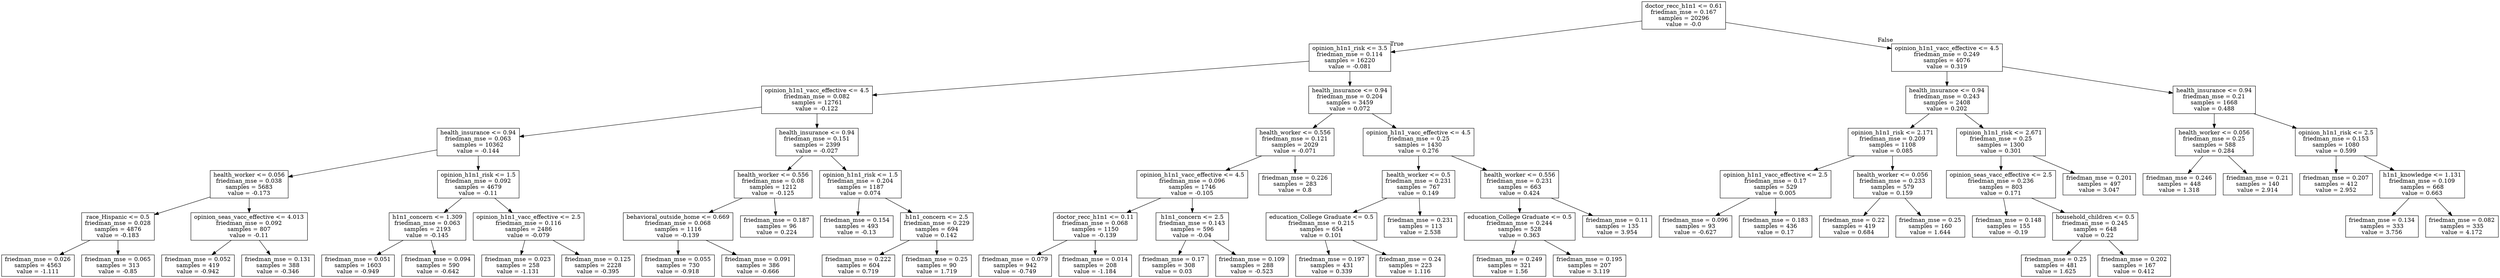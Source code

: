 digraph Tree {
node [shape=box] ;
0 [label="doctor_recc_h1n1 <= 0.61\nfriedman_mse = 0.167\nsamples = 20296\nvalue = -0.0"] ;
1 [label="opinion_h1n1_risk <= 3.5\nfriedman_mse = 0.114\nsamples = 16220\nvalue = -0.081"] ;
0 -> 1 [labeldistance=2.5, labelangle=45, headlabel="True"] ;
3 [label="opinion_h1n1_vacc_effective <= 4.5\nfriedman_mse = 0.082\nsamples = 12761\nvalue = -0.122"] ;
1 -> 3 ;
15 [label="health_insurance <= 0.94\nfriedman_mse = 0.063\nsamples = 10362\nvalue = -0.144"] ;
3 -> 15 ;
23 [label="health_worker <= 0.056\nfriedman_mse = 0.038\nsamples = 5683\nvalue = -0.173"] ;
15 -> 23 ;
47 [label="race_Hispanic <= 0.5\nfriedman_mse = 0.028\nsamples = 4876\nvalue = -0.183"] ;
23 -> 47 ;
71 [label="friedman_mse = 0.026\nsamples = 4563\nvalue = -1.111"] ;
47 -> 71 ;
72 [label="friedman_mse = 0.065\nsamples = 313\nvalue = -0.85"] ;
47 -> 72 ;
48 [label="opinion_seas_vacc_effective <= 4.013\nfriedman_mse = 0.092\nsamples = 807\nvalue = -0.11"] ;
23 -> 48 ;
59 [label="friedman_mse = 0.052\nsamples = 419\nvalue = -0.942"] ;
48 -> 59 ;
60 [label="friedman_mse = 0.131\nsamples = 388\nvalue = -0.346"] ;
48 -> 60 ;
24 [label="opinion_h1n1_risk <= 1.5\nfriedman_mse = 0.092\nsamples = 4679\nvalue = -0.11"] ;
15 -> 24 ;
43 [label="h1n1_concern <= 1.309\nfriedman_mse = 0.063\nsamples = 2193\nvalue = -0.145"] ;
24 -> 43 ;
65 [label="friedman_mse = 0.051\nsamples = 1603\nvalue = -0.949"] ;
43 -> 65 ;
66 [label="friedman_mse = 0.094\nsamples = 590\nvalue = -0.642"] ;
43 -> 66 ;
44 [label="opinion_h1n1_vacc_effective <= 2.5\nfriedman_mse = 0.116\nsamples = 2486\nvalue = -0.079"] ;
24 -> 44 ;
49 [label="friedman_mse = 0.023\nsamples = 258\nvalue = -1.131"] ;
44 -> 49 ;
50 [label="friedman_mse = 0.125\nsamples = 2228\nvalue = -0.395"] ;
44 -> 50 ;
16 [label="health_insurance <= 0.94\nfriedman_mse = 0.151\nsamples = 2399\nvalue = -0.027"] ;
3 -> 16 ;
19 [label="health_worker <= 0.556\nfriedman_mse = 0.08\nsamples = 1212\nvalue = -0.125"] ;
16 -> 19 ;
53 [label="behavioral_outside_home <= 0.669\nfriedman_mse = 0.068\nsamples = 1116\nvalue = -0.139"] ;
19 -> 53 ;
73 [label="friedman_mse = 0.055\nsamples = 730\nvalue = -0.918"] ;
53 -> 73 ;
74 [label="friedman_mse = 0.091\nsamples = 386\nvalue = -0.666"] ;
53 -> 74 ;
54 [label="friedman_mse = 0.187\nsamples = 96\nvalue = 0.224"] ;
19 -> 54 ;
20 [label="opinion_h1n1_risk <= 1.5\nfriedman_mse = 0.204\nsamples = 1187\nvalue = 0.074"] ;
16 -> 20 ;
33 [label="friedman_mse = 0.154\nsamples = 493\nvalue = -0.13"] ;
20 -> 33 ;
34 [label="h1n1_concern <= 2.5\nfriedman_mse = 0.229\nsamples = 694\nvalue = 0.142"] ;
20 -> 34 ;
57 [label="friedman_mse = 0.222\nsamples = 604\nvalue = 0.719"] ;
34 -> 57 ;
58 [label="friedman_mse = 0.25\nsamples = 90\nvalue = 1.719"] ;
34 -> 58 ;
4 [label="health_insurance <= 0.94\nfriedman_mse = 0.204\nsamples = 3459\nvalue = 0.072"] ;
1 -> 4 ;
5 [label="health_worker <= 0.556\nfriedman_mse = 0.121\nsamples = 2029\nvalue = -0.071"] ;
4 -> 5 ;
21 [label="opinion_h1n1_vacc_effective <= 4.5\nfriedman_mse = 0.096\nsamples = 1746\nvalue = -0.105"] ;
5 -> 21 ;
45 [label="doctor_recc_h1n1 <= 0.11\nfriedman_mse = 0.068\nsamples = 1150\nvalue = -0.139"] ;
21 -> 45 ;
67 [label="friedman_mse = 0.079\nsamples = 942\nvalue = -0.749"] ;
45 -> 67 ;
68 [label="friedman_mse = 0.014\nsamples = 208\nvalue = -1.184"] ;
45 -> 68 ;
46 [label="h1n1_concern <= 2.5\nfriedman_mse = 0.143\nsamples = 596\nvalue = -0.04"] ;
21 -> 46 ;
63 [label="friedman_mse = 0.17\nsamples = 308\nvalue = 0.03"] ;
46 -> 63 ;
64 [label="friedman_mse = 0.109\nsamples = 288\nvalue = -0.523"] ;
46 -> 64 ;
22 [label="friedman_mse = 0.226\nsamples = 283\nvalue = 0.8"] ;
5 -> 22 ;
6 [label="opinion_h1n1_vacc_effective <= 4.5\nfriedman_mse = 0.25\nsamples = 1430\nvalue = 0.276"] ;
4 -> 6 ;
17 [label="health_worker <= 0.5\nfriedman_mse = 0.231\nsamples = 767\nvalue = 0.149"] ;
6 -> 17 ;
25 [label="education_College Graduate <= 0.5\nfriedman_mse = 0.215\nsamples = 654\nvalue = 0.101"] ;
17 -> 25 ;
55 [label="friedman_mse = 0.197\nsamples = 431\nvalue = 0.339"] ;
25 -> 55 ;
56 [label="friedman_mse = 0.24\nsamples = 223\nvalue = 1.116"] ;
25 -> 56 ;
26 [label="friedman_mse = 0.231\nsamples = 113\nvalue = 2.538"] ;
17 -> 26 ;
18 [label="health_worker <= 0.556\nfriedman_mse = 0.231\nsamples = 663\nvalue = 0.424"] ;
6 -> 18 ;
27 [label="education_College Graduate <= 0.5\nfriedman_mse = 0.244\nsamples = 528\nvalue = 0.363"] ;
18 -> 27 ;
29 [label="friedman_mse = 0.249\nsamples = 321\nvalue = 1.56"] ;
27 -> 29 ;
30 [label="friedman_mse = 0.195\nsamples = 207\nvalue = 3.119"] ;
27 -> 30 ;
28 [label="friedman_mse = 0.11\nsamples = 135\nvalue = 3.954"] ;
18 -> 28 ;
2 [label="opinion_h1n1_vacc_effective <= 4.5\nfriedman_mse = 0.249\nsamples = 4076\nvalue = 0.319"] ;
0 -> 2 [labeldistance=2.5, labelangle=-45, headlabel="False"] ;
7 [label="health_insurance <= 0.94\nfriedman_mse = 0.243\nsamples = 2408\nvalue = 0.202"] ;
2 -> 7 ;
11 [label="opinion_h1n1_risk <= 2.171\nfriedman_mse = 0.209\nsamples = 1108\nvalue = 0.085"] ;
7 -> 11 ;
39 [label="opinion_h1n1_vacc_effective <= 2.5\nfriedman_mse = 0.17\nsamples = 529\nvalue = 0.005"] ;
11 -> 39 ;
61 [label="friedman_mse = 0.096\nsamples = 93\nvalue = -0.627"] ;
39 -> 61 ;
62 [label="friedman_mse = 0.183\nsamples = 436\nvalue = 0.17"] ;
39 -> 62 ;
40 [label="health_worker <= 0.056\nfriedman_mse = 0.233\nsamples = 579\nvalue = 0.159"] ;
11 -> 40 ;
51 [label="friedman_mse = 0.22\nsamples = 419\nvalue = 0.684"] ;
40 -> 51 ;
52 [label="friedman_mse = 0.25\nsamples = 160\nvalue = 1.644"] ;
40 -> 52 ;
12 [label="opinion_h1n1_risk <= 2.671\nfriedman_mse = 0.25\nsamples = 1300\nvalue = 0.301"] ;
7 -> 12 ;
13 [label="opinion_seas_vacc_effective <= 2.5\nfriedman_mse = 0.236\nsamples = 803\nvalue = 0.171"] ;
12 -> 13 ;
31 [label="friedman_mse = 0.148\nsamples = 155\nvalue = -0.19"] ;
13 -> 31 ;
32 [label="household_children <= 0.5\nfriedman_mse = 0.245\nsamples = 648\nvalue = 0.22"] ;
13 -> 32 ;
41 [label="friedman_mse = 0.25\nsamples = 481\nvalue = 1.625"] ;
32 -> 41 ;
42 [label="friedman_mse = 0.202\nsamples = 167\nvalue = 0.412"] ;
32 -> 42 ;
14 [label="friedman_mse = 0.201\nsamples = 497\nvalue = 3.047"] ;
12 -> 14 ;
8 [label="health_insurance <= 0.94\nfriedman_mse = 0.21\nsamples = 1668\nvalue = 0.488"] ;
2 -> 8 ;
9 [label="health_worker <= 0.056\nfriedman_mse = 0.25\nsamples = 588\nvalue = 0.284"] ;
8 -> 9 ;
35 [label="friedman_mse = 0.246\nsamples = 448\nvalue = 1.318"] ;
9 -> 35 ;
36 [label="friedman_mse = 0.21\nsamples = 140\nvalue = 2.914"] ;
9 -> 36 ;
10 [label="opinion_h1n1_risk <= 2.5\nfriedman_mse = 0.153\nsamples = 1080\nvalue = 0.599"] ;
8 -> 10 ;
37 [label="friedman_mse = 0.207\nsamples = 412\nvalue = 2.952"] ;
10 -> 37 ;
38 [label="h1n1_knowledge <= 1.131\nfriedman_mse = 0.109\nsamples = 668\nvalue = 0.663"] ;
10 -> 38 ;
69 [label="friedman_mse = 0.134\nsamples = 333\nvalue = 3.756"] ;
38 -> 69 ;
70 [label="friedman_mse = 0.082\nsamples = 335\nvalue = 4.172"] ;
38 -> 70 ;
}